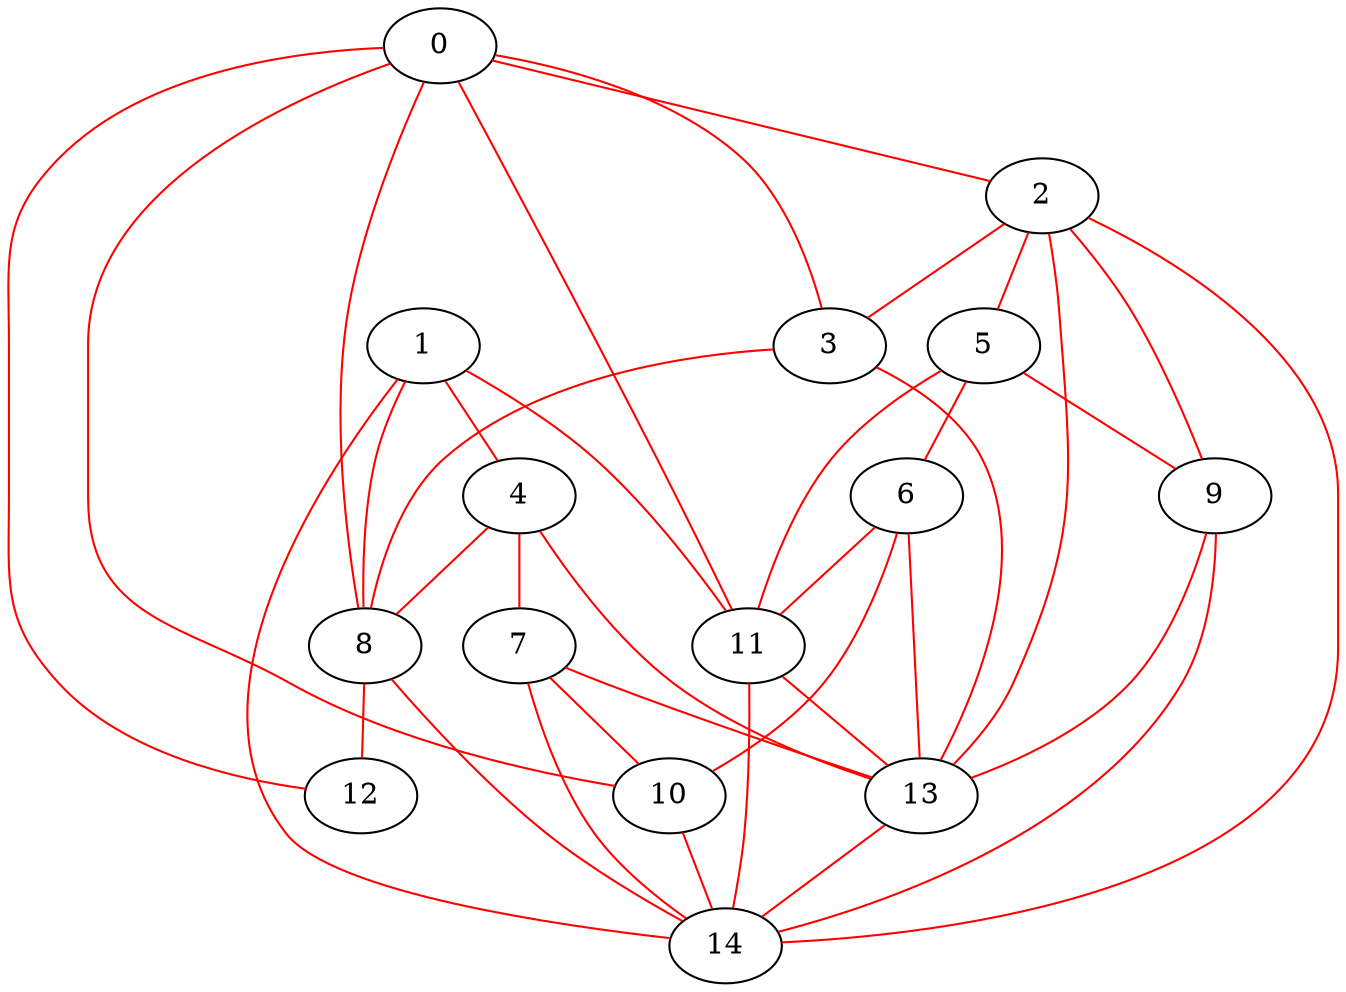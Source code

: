graph Egraph_1 {
      0 -- 2 [color = red] ;
      0 -- 3 [color = red] ;
      0 -- 8 [color = red] ;
      0 -- 10 [color = red] ;
      0 -- 11 [color = red] ;
      0 -- 12 [color = red] ;
      1 -- 4 [color = red] ;
      1 -- 8 [color = red] ;
      1 -- 11 [color = red] ;
      1 -- 14 [color = red] ;
      2 -- 3 [color = red] ;
      2 -- 5 [color = red] ;
      2 -- 9 [color = red] ;
      2 -- 13 [color = red] ;
      2 -- 14 [color = red] ;
      3 -- 8 [color = red] ;
      3 -- 13 [color = red] ;
      4 -- 7 [color = red] ;
      4 -- 8 [color = red] ;
      4 -- 13 [color = red] ;
      5 -- 6 [color = red] ;
      5 -- 9 [color = red] ;
      5 -- 11 [color = red] ;
      6 -- 10 [color = red] ;
      6 -- 11 [color = red] ;
      6 -- 13 [color = red] ;
      7 -- 10 [color = red] ;
      7 -- 13 [color = red] ;
      7 -- 14 [color = red] ;
      8 -- 12 [color = red] ;
      8 -- 14 [color = red] ;
      9 -- 13 [color = red] ;
      9 -- 14 [color = red] ;
      10 -- 14 [color = red] ;
      11 -- 13 [color = red] ;
      11 -- 14 [color = red] ;
      12 ;
      13 -- 14 [color = red] ;
      14 
}
